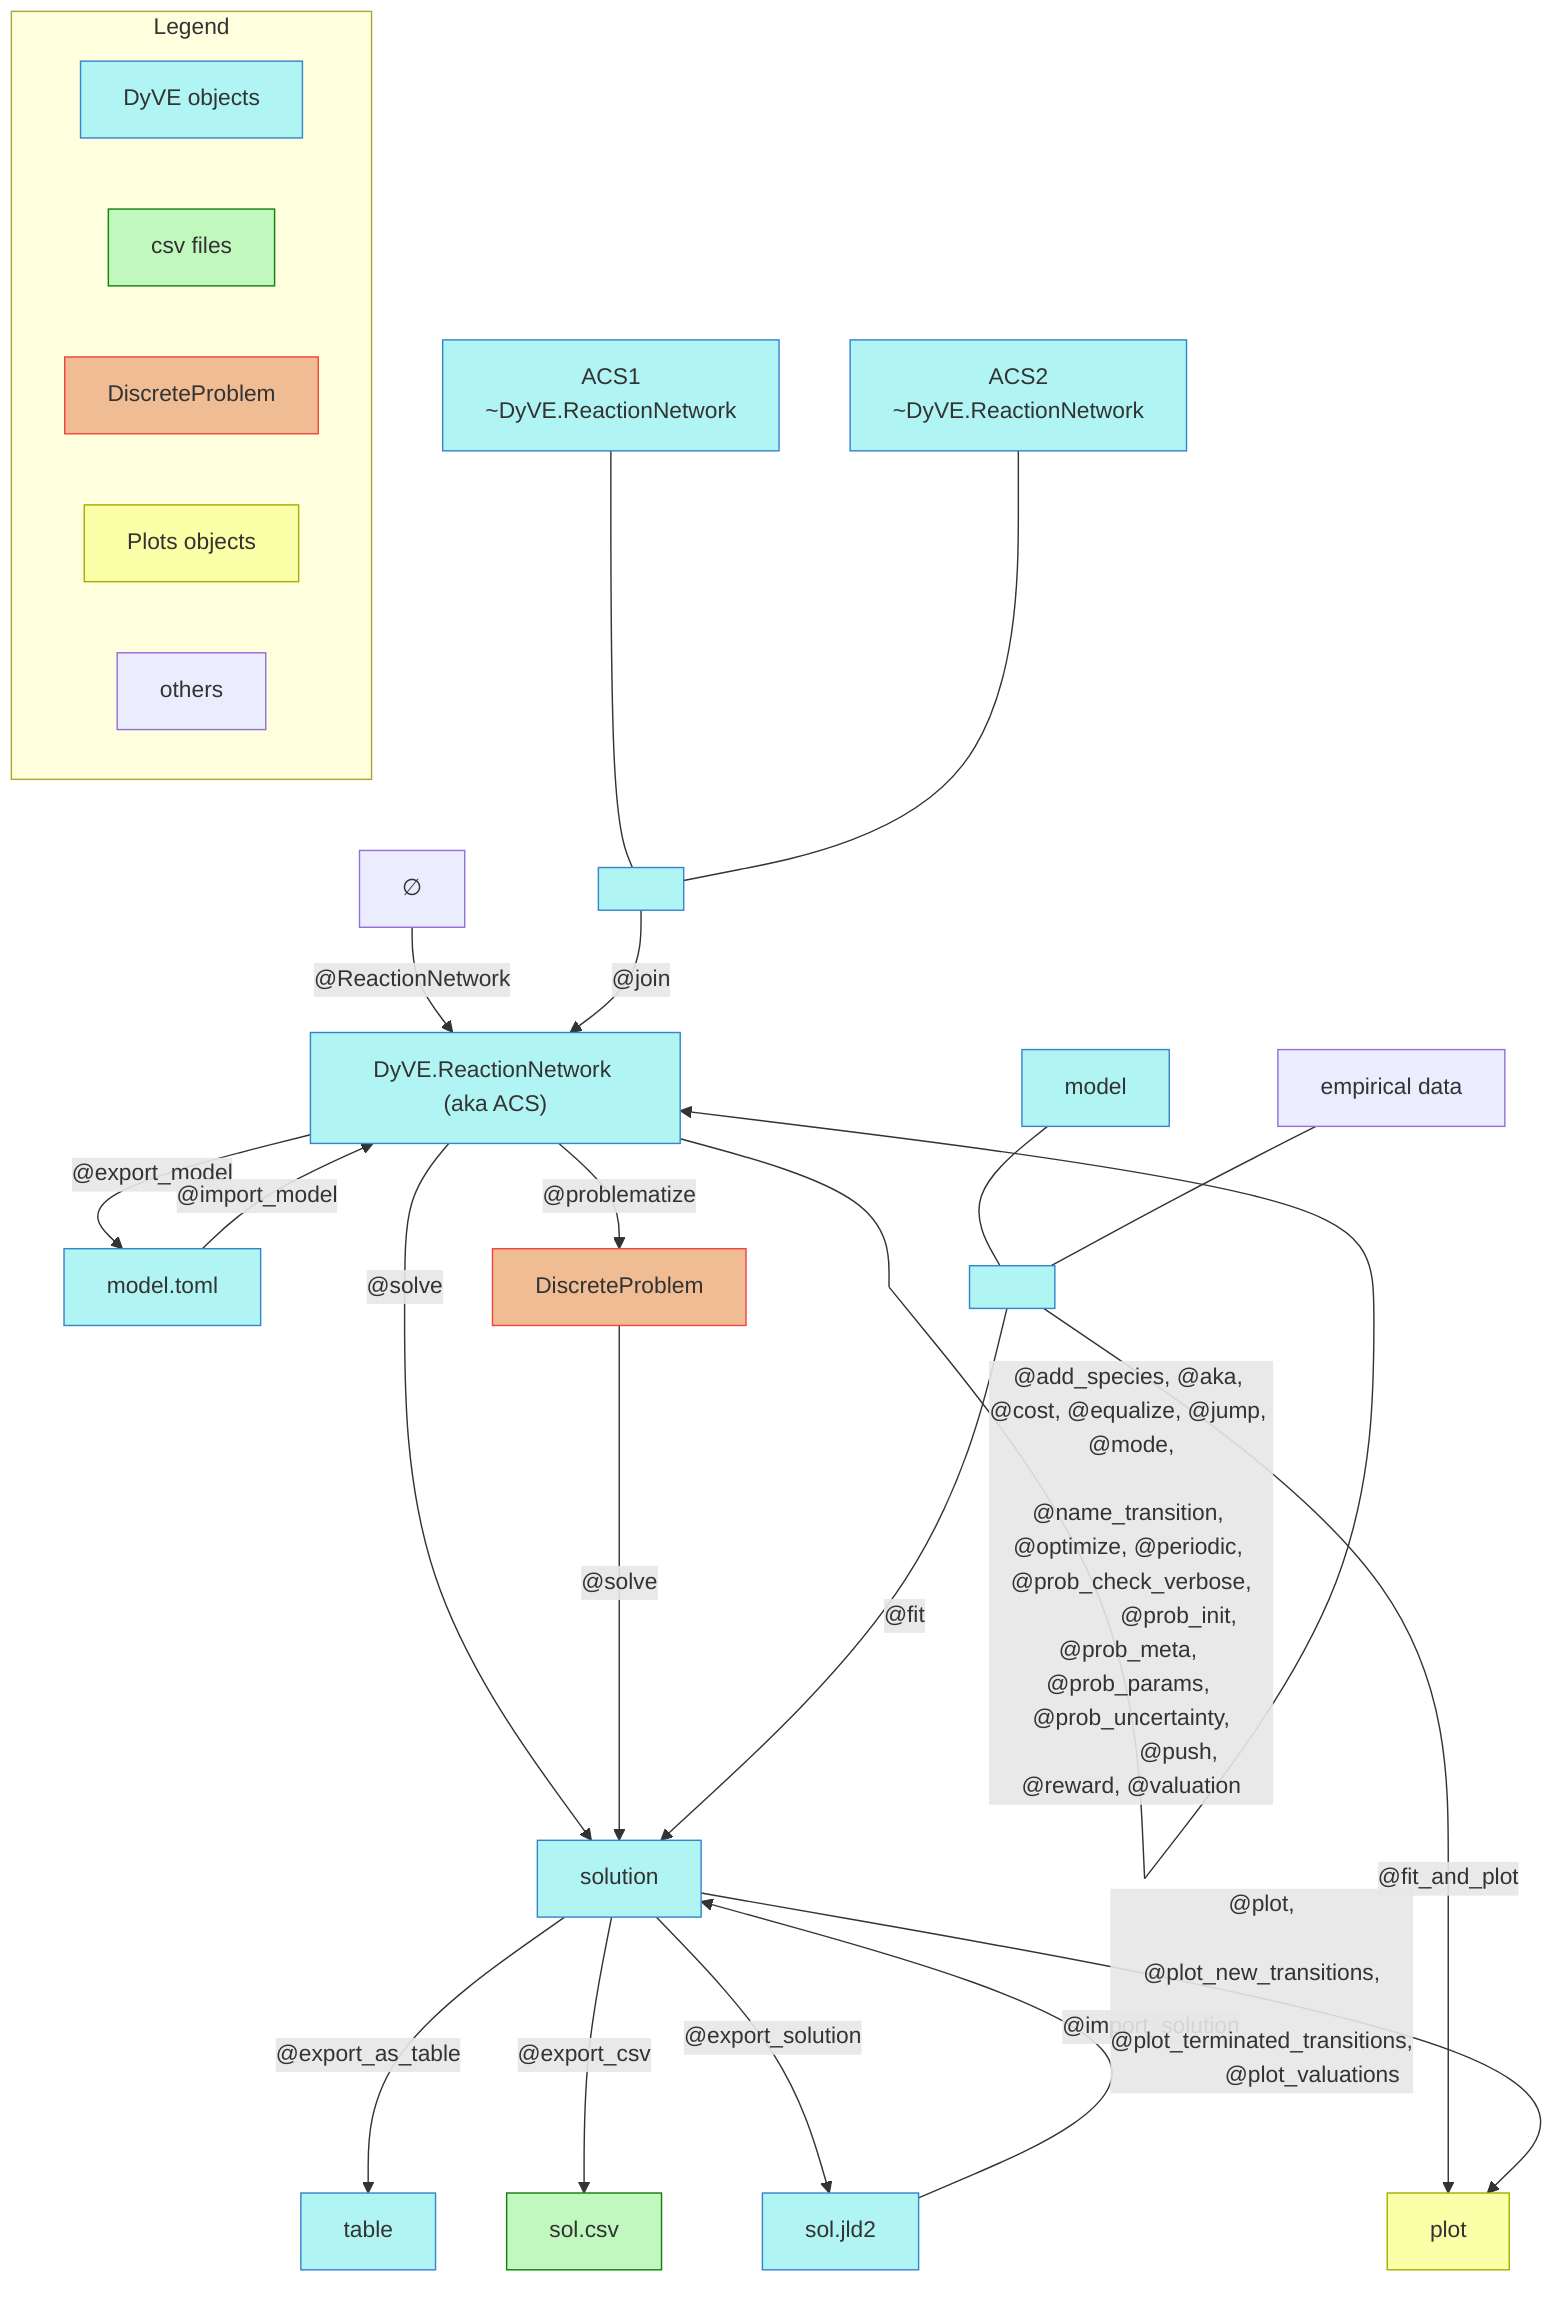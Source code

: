 flowchart TD
    o["∅"] -->|"@ReactionNetwork"| acs["DyVE.ReactionNetwork (aka ACS)"]
    acs --> |"@add_species, @aka, @cost, @equalize, @jump, @mode,
                @name_transition, @optimize, @periodic, @prob_check_verbose,
                @prob_init, @prob_meta, @prob_params, @prob_uncertainty,
                @push, @reward, @valuation"| acs
    sol --> |"@export_as_table"| table["table"]
    sol --> |"@export_csv"| csvsol["sol.csv"]
    acs --> |"@export_model"| mod["model.toml"]
    sol--> |"@export_solution"| solex["sol.jld2"]
    joinsol --> |"@fit_and_plot"| plot
    mod --> |"@import_model"| acs
    solex --> |"@import_solution"| sol["solution"]
    acs1["ACS1\n~DyVE.ReactionNetwork"] --- join[ ]
    acs2["ACS2\n~DyVE.ReactionNetwork"] --- join[ ]
    join --> |"@join"| acs
    sol --> |"@plot,
                @plot_new_transitions,
                @plot_terminated_transitions,
                @plot_valuations"| plot["plot"]
    acs --> |"@problematize"| DP["DiscreteProblem"]
    acs --> |"@solve"| sol
    DP --> |"@solve"| sol
    sol2["model"] --- joinsol
        data["empirical data"] --- joinsol[ ]
    joinsol --> |"@fit"| sol
    
    subgraph Legend
        acsClass["DyVE objects"]
        csvClass["csv files"]
        DPcl["DiscreteProblem"]
        plotClass["Plots objects"]
        other["others"]
    end

    classDef dyve fill:#B0F5F4,stroke:#3585CC;
    class acs,acs1,acs2,mod,join,solex,joinsol,acsClass,sol,sol2,table dyve;

    classDef DPcl fill:#F0BC93,stroke:#F0453D;
    class DP,DPcl DPcl;
    
    classDef csvfile fill:#c0f8be,stroke:#127f0e;
    class csvsol,csvClass csvfile;

    classDef plots fill:#fbffa7,stroke:#a6ae00;
    class plot,plotClass plots;